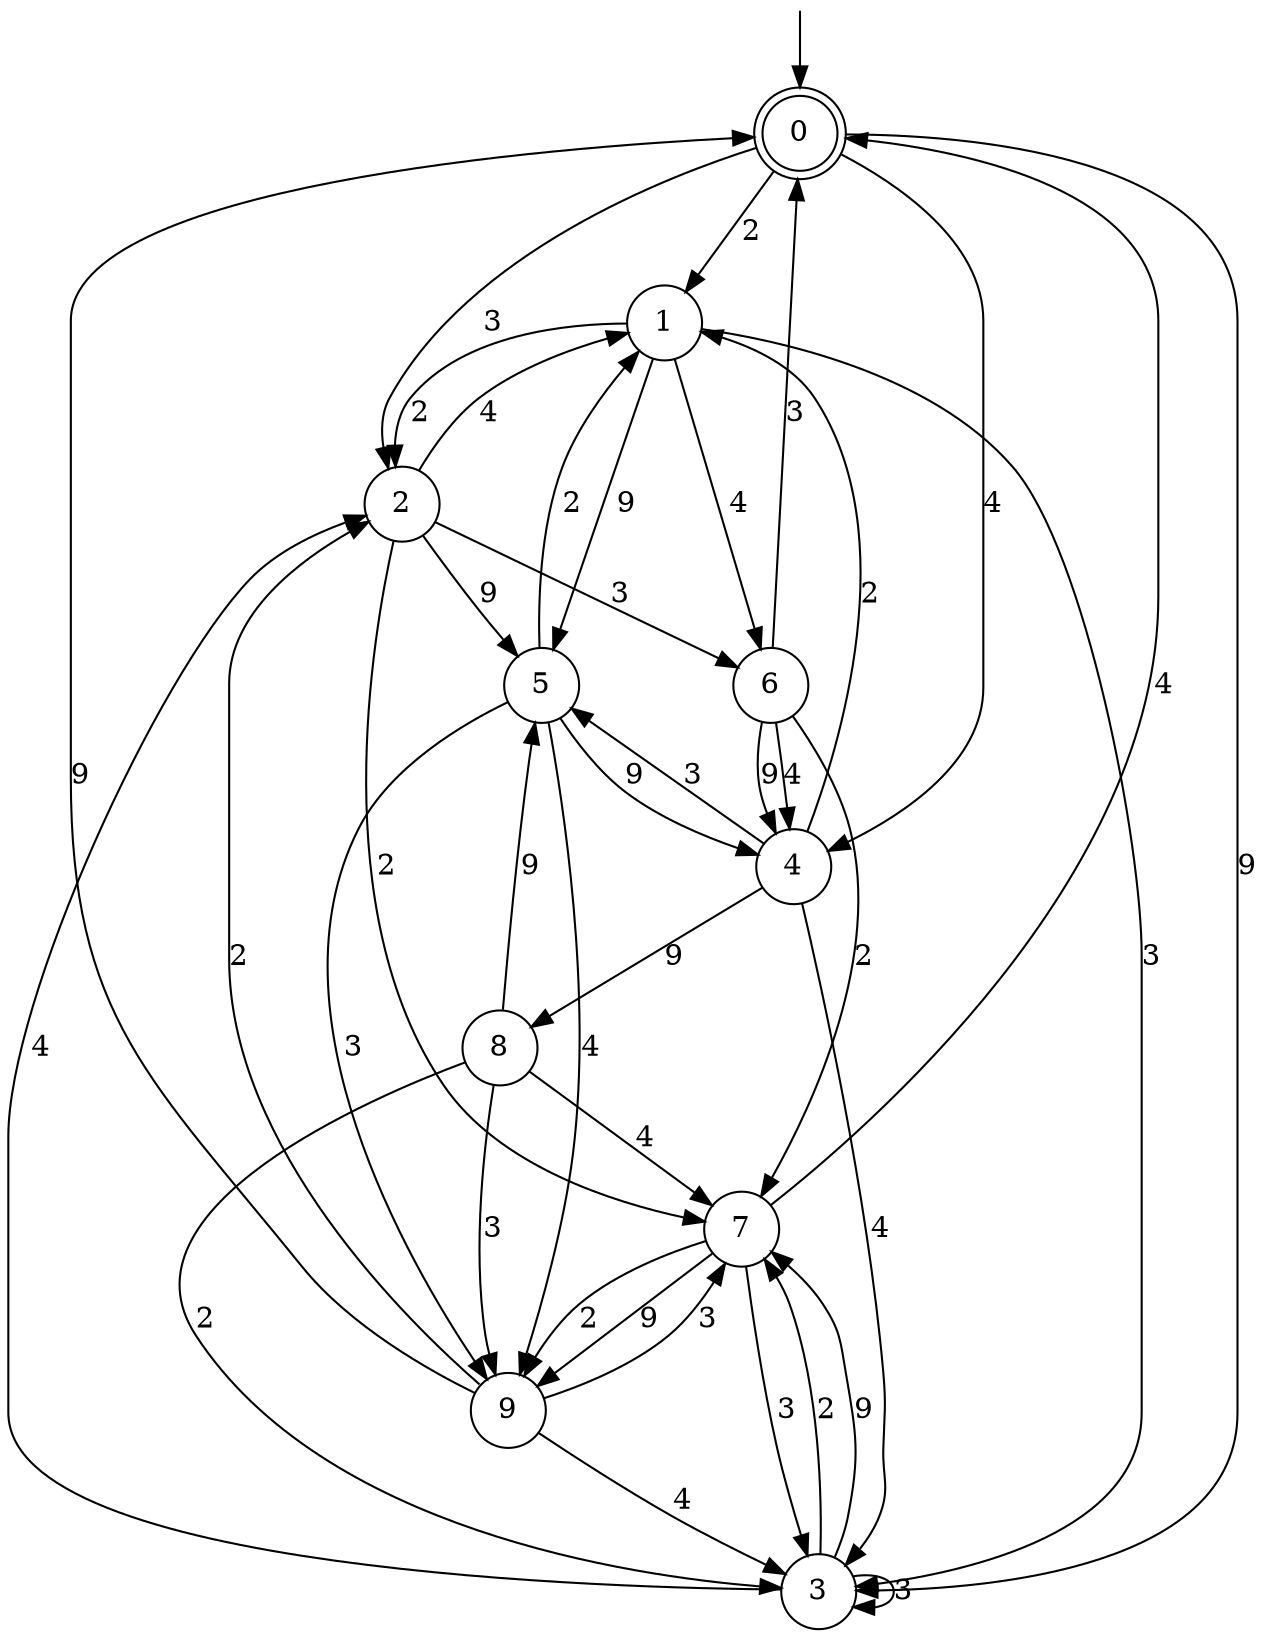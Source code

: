 digraph g {

	s0 [shape="doublecircle" label="0"];
	s1 [shape="circle" label="1"];
	s2 [shape="circle" label="2"];
	s3 [shape="circle" label="3"];
	s4 [shape="circle" label="4"];
	s5 [shape="circle" label="5"];
	s6 [shape="circle" label="6"];
	s7 [shape="circle" label="7"];
	s8 [shape="circle" label="8"];
	s9 [shape="circle" label="9"];
	s0 -> s1 [label="2"];
	s0 -> s2 [label="3"];
	s0 -> s3 [label="9"];
	s0 -> s4 [label="4"];
	s1 -> s2 [label="2"];
	s1 -> s3 [label="3"];
	s1 -> s5 [label="9"];
	s1 -> s6 [label="4"];
	s2 -> s7 [label="2"];
	s2 -> s6 [label="3"];
	s2 -> s5 [label="9"];
	s2 -> s1 [label="4"];
	s3 -> s7 [label="2"];
	s3 -> s3 [label="3"];
	s3 -> s7 [label="9"];
	s3 -> s2 [label="4"];
	s4 -> s1 [label="2"];
	s4 -> s5 [label="3"];
	s4 -> s8 [label="9"];
	s4 -> s3 [label="4"];
	s5 -> s1 [label="2"];
	s5 -> s9 [label="3"];
	s5 -> s4 [label="9"];
	s5 -> s9 [label="4"];
	s6 -> s7 [label="2"];
	s6 -> s0 [label="3"];
	s6 -> s4 [label="9"];
	s6 -> s4 [label="4"];
	s7 -> s9 [label="2"];
	s7 -> s3 [label="3"];
	s7 -> s9 [label="9"];
	s7 -> s0 [label="4"];
	s8 -> s3 [label="2"];
	s8 -> s9 [label="3"];
	s8 -> s5 [label="9"];
	s8 -> s7 [label="4"];
	s9 -> s2 [label="2"];
	s9 -> s7 [label="3"];
	s9 -> s0 [label="9"];
	s9 -> s3 [label="4"];

__start0 [label="" shape="none" width="0" height="0"];
__start0 -> s0;

}
